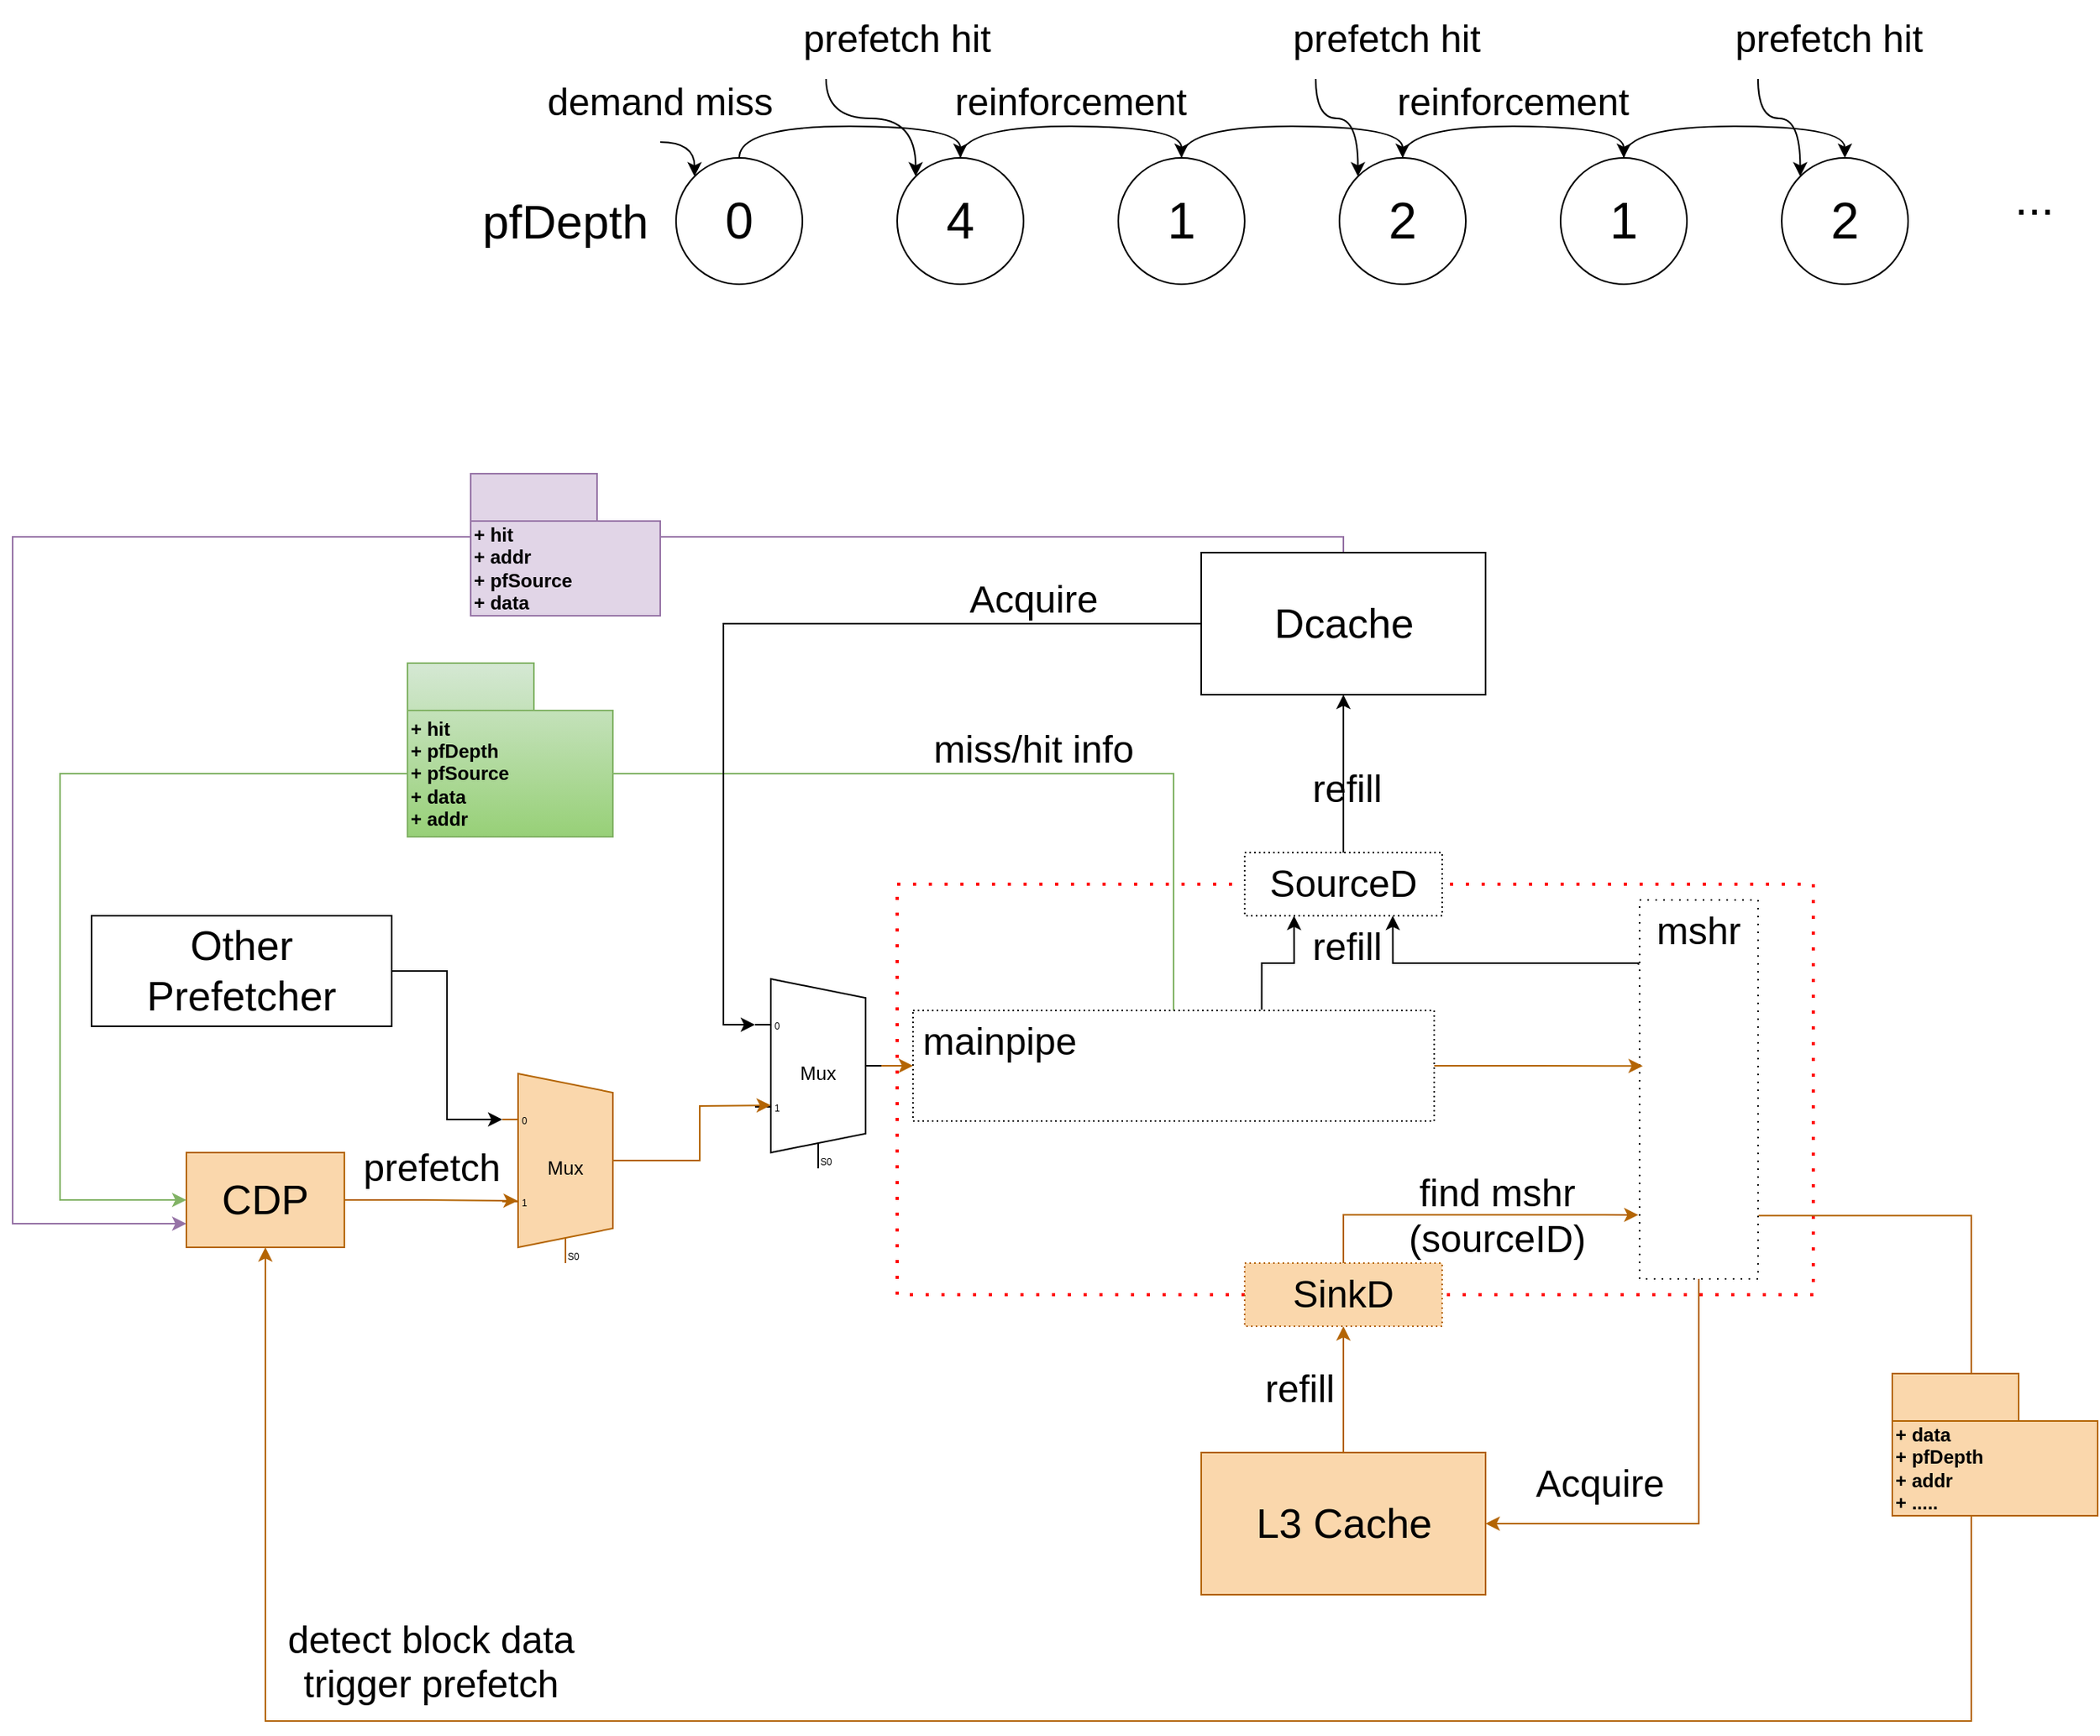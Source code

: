 <mxfile version="24.7.16">
  <diagram name="第 1 页" id="Ojd6gW_RFucvh78dmrdz">
    <mxGraphModel dx="1728" dy="915" grid="1" gridSize="10" guides="1" tooltips="1" connect="1" arrows="1" fold="1" page="1" pageScale="1" pageWidth="2339" pageHeight="3300" math="0" shadow="0">
      <root>
        <mxCell id="0" />
        <mxCell id="1" parent="0" />
        <mxCell id="DQPE6J1DFhllN8RgHGh3-11" style="edgeStyle=orthogonalEdgeStyle;rounded=0;orthogonalLoop=1;jettySize=auto;html=1;exitX=0.5;exitY=0;exitDx=0;exitDy=0;entryX=0.5;entryY=0;entryDx=0;entryDy=0;elbow=vertical;curved=1;" edge="1" parent="1" source="DQPE6J1DFhllN8RgHGh3-1" target="DQPE6J1DFhllN8RgHGh3-5">
          <mxGeometry relative="1" as="geometry" />
        </mxCell>
        <mxCell id="DQPE6J1DFhllN8RgHGh3-1" value="&lt;font style=&quot;font-size: 32px;&quot;&gt;0&lt;/font&gt;" style="ellipse;whiteSpace=wrap;html=1;aspect=fixed;" vertex="1" parent="1">
          <mxGeometry x="710" y="450" width="80" height="80" as="geometry" />
        </mxCell>
        <mxCell id="DQPE6J1DFhllN8RgHGh3-12" style="edgeStyle=orthogonalEdgeStyle;rounded=0;orthogonalLoop=1;jettySize=auto;html=1;exitX=0.5;exitY=0;exitDx=0;exitDy=0;entryX=0.5;entryY=0;entryDx=0;entryDy=0;curved=1;" edge="1" parent="1" source="DQPE6J1DFhllN8RgHGh3-5" target="DQPE6J1DFhllN8RgHGh3-6">
          <mxGeometry relative="1" as="geometry" />
        </mxCell>
        <mxCell id="DQPE6J1DFhllN8RgHGh3-5" value="&lt;font style=&quot;font-size: 32px;&quot;&gt;4&lt;/font&gt;" style="ellipse;whiteSpace=wrap;html=1;aspect=fixed;" vertex="1" parent="1">
          <mxGeometry x="850" y="450" width="80" height="80" as="geometry" />
        </mxCell>
        <mxCell id="DQPE6J1DFhllN8RgHGh3-13" style="edgeStyle=orthogonalEdgeStyle;rounded=0;orthogonalLoop=1;jettySize=auto;html=1;exitX=0.5;exitY=0;exitDx=0;exitDy=0;entryX=0.5;entryY=0;entryDx=0;entryDy=0;curved=1;" edge="1" parent="1" source="DQPE6J1DFhllN8RgHGh3-6" target="DQPE6J1DFhllN8RgHGh3-7">
          <mxGeometry relative="1" as="geometry" />
        </mxCell>
        <mxCell id="DQPE6J1DFhllN8RgHGh3-6" value="&lt;font style=&quot;font-size: 32px;&quot;&gt;1&lt;/font&gt;" style="ellipse;whiteSpace=wrap;html=1;aspect=fixed;" vertex="1" parent="1">
          <mxGeometry x="990" y="450" width="80" height="80" as="geometry" />
        </mxCell>
        <mxCell id="DQPE6J1DFhllN8RgHGh3-14" style="edgeStyle=orthogonalEdgeStyle;rounded=0;orthogonalLoop=1;jettySize=auto;html=1;exitX=0.5;exitY=0;exitDx=0;exitDy=0;entryX=0.5;entryY=0;entryDx=0;entryDy=0;curved=1;" edge="1" parent="1" source="DQPE6J1DFhllN8RgHGh3-7" target="DQPE6J1DFhllN8RgHGh3-8">
          <mxGeometry relative="1" as="geometry" />
        </mxCell>
        <mxCell id="DQPE6J1DFhllN8RgHGh3-7" value="&lt;font style=&quot;font-size: 32px;&quot;&gt;2&lt;/font&gt;" style="ellipse;whiteSpace=wrap;html=1;aspect=fixed;" vertex="1" parent="1">
          <mxGeometry x="1130" y="450" width="80" height="80" as="geometry" />
        </mxCell>
        <mxCell id="DQPE6J1DFhllN8RgHGh3-15" style="edgeStyle=orthogonalEdgeStyle;rounded=0;orthogonalLoop=1;jettySize=auto;html=1;exitX=0.5;exitY=0;exitDx=0;exitDy=0;entryX=0.5;entryY=0;entryDx=0;entryDy=0;curved=1;" edge="1" parent="1" source="DQPE6J1DFhllN8RgHGh3-8" target="DQPE6J1DFhllN8RgHGh3-9">
          <mxGeometry relative="1" as="geometry" />
        </mxCell>
        <mxCell id="DQPE6J1DFhllN8RgHGh3-8" value="&lt;font style=&quot;font-size: 32px;&quot;&gt;1&lt;/font&gt;" style="ellipse;whiteSpace=wrap;html=1;aspect=fixed;" vertex="1" parent="1">
          <mxGeometry x="1270" y="450" width="80" height="80" as="geometry" />
        </mxCell>
        <mxCell id="DQPE6J1DFhllN8RgHGh3-9" value="&lt;font style=&quot;font-size: 32px;&quot;&gt;2&lt;/font&gt;" style="ellipse;whiteSpace=wrap;html=1;aspect=fixed;" vertex="1" parent="1">
          <mxGeometry x="1410" y="450" width="80" height="80" as="geometry" />
        </mxCell>
        <mxCell id="DQPE6J1DFhllN8RgHGh3-10" value="&lt;font style=&quot;font-size: 30px;&quot;&gt;...&lt;/font&gt;" style="text;html=1;align=center;verticalAlign=middle;whiteSpace=wrap;rounded=0;" vertex="1" parent="1">
          <mxGeometry x="1540" y="460" width="60" height="30" as="geometry" />
        </mxCell>
        <mxCell id="DQPE6J1DFhllN8RgHGh3-16" value="&lt;font style=&quot;font-size: 30px;&quot;&gt;pfDepth&lt;/font&gt;" style="text;html=1;align=center;verticalAlign=middle;whiteSpace=wrap;rounded=0;" vertex="1" parent="1">
          <mxGeometry x="510" y="465" width="260" height="50" as="geometry" />
        </mxCell>
        <mxCell id="DQPE6J1DFhllN8RgHGh3-19" style="edgeStyle=orthogonalEdgeStyle;rounded=0;orthogonalLoop=1;jettySize=auto;html=1;exitX=0.5;exitY=1;exitDx=0;exitDy=0;entryX=0;entryY=0;entryDx=0;entryDy=0;curved=1;" edge="1" parent="1" source="DQPE6J1DFhllN8RgHGh3-17" target="DQPE6J1DFhllN8RgHGh3-1">
          <mxGeometry relative="1" as="geometry" />
        </mxCell>
        <mxCell id="DQPE6J1DFhllN8RgHGh3-17" value="&lt;font style=&quot;font-size: 24px;&quot;&gt;demand miss&lt;/font&gt;" style="text;html=1;align=center;verticalAlign=middle;whiteSpace=wrap;rounded=0;" vertex="1" parent="1">
          <mxGeometry x="610" y="390" width="180" height="50" as="geometry" />
        </mxCell>
        <mxCell id="DQPE6J1DFhllN8RgHGh3-21" style="edgeStyle=orthogonalEdgeStyle;rounded=0;orthogonalLoop=1;jettySize=auto;html=1;exitX=0.25;exitY=1;exitDx=0;exitDy=0;entryX=0;entryY=0;entryDx=0;entryDy=0;curved=1;" edge="1" parent="1" source="DQPE6J1DFhllN8RgHGh3-20" target="DQPE6J1DFhllN8RgHGh3-5">
          <mxGeometry relative="1" as="geometry" />
        </mxCell>
        <mxCell id="DQPE6J1DFhllN8RgHGh3-20" value="&lt;font style=&quot;font-size: 24px;&quot;&gt;prefetch hit&lt;/font&gt;" style="text;html=1;align=center;verticalAlign=middle;whiteSpace=wrap;rounded=0;" vertex="1" parent="1">
          <mxGeometry x="760" y="350" width="180" height="50" as="geometry" />
        </mxCell>
        <mxCell id="DQPE6J1DFhllN8RgHGh3-23" value="&lt;span style=&quot;font-size: 24px;&quot;&gt;reinforcement&lt;/span&gt;" style="text;html=1;align=center;verticalAlign=middle;whiteSpace=wrap;rounded=0;" vertex="1" parent="1">
          <mxGeometry x="870" y="390" width="180" height="50" as="geometry" />
        </mxCell>
        <mxCell id="DQPE6J1DFhllN8RgHGh3-25" style="edgeStyle=orthogonalEdgeStyle;rounded=0;orthogonalLoop=1;jettySize=auto;html=1;exitX=0.25;exitY=1;exitDx=0;exitDy=0;entryX=0;entryY=0;entryDx=0;entryDy=0;curved=1;" edge="1" parent="1" source="DQPE6J1DFhllN8RgHGh3-24" target="DQPE6J1DFhllN8RgHGh3-7">
          <mxGeometry relative="1" as="geometry" />
        </mxCell>
        <mxCell id="DQPE6J1DFhllN8RgHGh3-24" value="&lt;font style=&quot;font-size: 24px;&quot;&gt;prefetch hit&lt;/font&gt;" style="text;html=1;align=center;verticalAlign=middle;whiteSpace=wrap;rounded=0;" vertex="1" parent="1">
          <mxGeometry x="1070" y="350" width="180" height="50" as="geometry" />
        </mxCell>
        <mxCell id="DQPE6J1DFhllN8RgHGh3-26" value="&lt;span style=&quot;font-size: 24px;&quot;&gt;reinforcement&lt;/span&gt;" style="text;html=1;align=center;verticalAlign=middle;whiteSpace=wrap;rounded=0;" vertex="1" parent="1">
          <mxGeometry x="1150" y="390" width="180" height="50" as="geometry" />
        </mxCell>
        <mxCell id="DQPE6J1DFhllN8RgHGh3-28" style="edgeStyle=orthogonalEdgeStyle;rounded=0;orthogonalLoop=1;jettySize=auto;html=1;exitX=0.25;exitY=1;exitDx=0;exitDy=0;entryX=0;entryY=0;entryDx=0;entryDy=0;curved=1;" edge="1" parent="1" source="DQPE6J1DFhllN8RgHGh3-27" target="DQPE6J1DFhllN8RgHGh3-9">
          <mxGeometry relative="1" as="geometry" />
        </mxCell>
        <mxCell id="DQPE6J1DFhllN8RgHGh3-27" value="&lt;font style=&quot;font-size: 24px;&quot;&gt;prefetch hit&lt;/font&gt;" style="text;html=1;align=center;verticalAlign=middle;whiteSpace=wrap;rounded=0;" vertex="1" parent="1">
          <mxGeometry x="1350" y="350" width="180" height="50" as="geometry" />
        </mxCell>
        <mxCell id="DQPE6J1DFhllN8RgHGh3-29" value="&lt;font style=&quot;font-size: 26px;&quot;&gt;CDP&lt;/font&gt;" style="rounded=0;whiteSpace=wrap;html=1;fillColor=#fad7ac;strokeColor=#b46504;" vertex="1" parent="1">
          <mxGeometry x="400" y="1080" width="100" height="60" as="geometry" />
        </mxCell>
        <mxCell id="DQPE6J1DFhllN8RgHGh3-30" value="" style="rounded=0;whiteSpace=wrap;html=1;fillColor=none;dashed=1;dashPattern=1 4;fontStyle=1;strokeWidth=2;strokeColor=#FF0000;" vertex="1" parent="1">
          <mxGeometry x="850" y="910" width="580" height="260" as="geometry" />
        </mxCell>
        <mxCell id="DQPE6J1DFhllN8RgHGh3-71" style="edgeStyle=orthogonalEdgeStyle;rounded=0;orthogonalLoop=1;jettySize=auto;html=1;exitX=0.5;exitY=0;exitDx=0;exitDy=0;entryX=0;entryY=0.75;entryDx=0;entryDy=0;fillColor=#e1d5e7;strokeColor=#9673a6;" edge="1" parent="1" source="DQPE6J1DFhllN8RgHGh3-31" target="DQPE6J1DFhllN8RgHGh3-29">
          <mxGeometry relative="1" as="geometry">
            <Array as="points">
              <mxPoint x="1133" y="690" />
              <mxPoint x="290" y="690" />
              <mxPoint x="290" y="1125" />
            </Array>
          </mxGeometry>
        </mxCell>
        <mxCell id="DQPE6J1DFhllN8RgHGh3-31" value="&lt;font style=&quot;font-size: 26px;&quot;&gt;Dcache&lt;/font&gt;" style="rounded=0;whiteSpace=wrap;html=1;" vertex="1" parent="1">
          <mxGeometry x="1042.5" y="700" width="180" height="90" as="geometry" />
        </mxCell>
        <mxCell id="DQPE6J1DFhllN8RgHGh3-50" style="edgeStyle=orthogonalEdgeStyle;rounded=0;orthogonalLoop=1;jettySize=auto;html=1;entryX=0.5;entryY=1;entryDx=0;entryDy=0;fillColor=#fad7ac;strokeColor=#b46504;" edge="1" parent="1" source="DQPE6J1DFhllN8RgHGh3-33" target="DQPE6J1DFhllN8RgHGh3-49">
          <mxGeometry relative="1" as="geometry" />
        </mxCell>
        <mxCell id="DQPE6J1DFhllN8RgHGh3-33" value="&lt;font style=&quot;font-size: 26px;&quot;&gt;L3 Cache&lt;/font&gt;" style="rounded=0;whiteSpace=wrap;html=1;fillColor=#fad7ac;strokeColor=#b46504;" vertex="1" parent="1">
          <mxGeometry x="1042.5" y="1270" width="180" height="90" as="geometry" />
        </mxCell>
        <mxCell id="DQPE6J1DFhllN8RgHGh3-59" style="edgeStyle=orthogonalEdgeStyle;rounded=0;orthogonalLoop=1;jettySize=auto;html=1;exitX=0.5;exitY=0;exitDx=0;exitDy=0;entryX=0;entryY=0.5;entryDx=0;entryDy=0;fillColor=#d5e8d4;strokeColor=#82b366;gradientColor=#97d077;" edge="1" parent="1" source="DQPE6J1DFhllN8RgHGh3-34" target="DQPE6J1DFhllN8RgHGh3-29">
          <mxGeometry relative="1" as="geometry">
            <Array as="points">
              <mxPoint x="1025" y="840" />
              <mxPoint x="320" y="840" />
              <mxPoint x="320" y="1110" />
            </Array>
          </mxGeometry>
        </mxCell>
        <mxCell id="DQPE6J1DFhllN8RgHGh3-68" style="edgeStyle=orthogonalEdgeStyle;rounded=0;orthogonalLoop=1;jettySize=auto;html=1;exitX=0.669;exitY=-0.008;exitDx=0;exitDy=0;entryX=0.25;entryY=1;entryDx=0;entryDy=0;exitPerimeter=0;" edge="1" parent="1" source="DQPE6J1DFhllN8RgHGh3-34" target="DQPE6J1DFhllN8RgHGh3-64">
          <mxGeometry relative="1" as="geometry">
            <Array as="points">
              <mxPoint x="1081" y="960" />
              <mxPoint x="1101" y="960" />
            </Array>
          </mxGeometry>
        </mxCell>
        <mxCell id="DQPE6J1DFhllN8RgHGh3-34" value="" style="rounded=0;whiteSpace=wrap;html=1;dashed=1;dashPattern=1 2;fillColor=none;" vertex="1" parent="1">
          <mxGeometry x="860" y="990" width="330" height="70" as="geometry" />
        </mxCell>
        <mxCell id="DQPE6J1DFhllN8RgHGh3-54" style="edgeStyle=orthogonalEdgeStyle;rounded=0;orthogonalLoop=1;jettySize=auto;html=1;exitX=1.004;exitY=0.833;exitDx=0;exitDy=0;entryX=0.5;entryY=1;entryDx=0;entryDy=0;exitPerimeter=0;fillColor=#fad7ac;strokeColor=#b46504;" edge="1" parent="1" source="DQPE6J1DFhllN8RgHGh3-35" target="DQPE6J1DFhllN8RgHGh3-29">
          <mxGeometry relative="1" as="geometry">
            <Array as="points">
              <mxPoint x="1530" y="1120" />
              <mxPoint x="1530" y="1440" />
              <mxPoint x="450" y="1440" />
            </Array>
          </mxGeometry>
        </mxCell>
        <mxCell id="DQPE6J1DFhllN8RgHGh3-67" style="edgeStyle=orthogonalEdgeStyle;rounded=0;orthogonalLoop=1;jettySize=auto;html=1;exitX=-0.01;exitY=0.171;exitDx=0;exitDy=0;entryX=0.75;entryY=1;entryDx=0;entryDy=0;exitPerimeter=0;" edge="1" parent="1" source="DQPE6J1DFhllN8RgHGh3-35" target="DQPE6J1DFhllN8RgHGh3-64">
          <mxGeometry relative="1" as="geometry">
            <Array as="points">
              <mxPoint x="1319" y="960" />
              <mxPoint x="1164" y="960" />
            </Array>
          </mxGeometry>
        </mxCell>
        <mxCell id="DQPE6J1DFhllN8RgHGh3-74" style="edgeStyle=orthogonalEdgeStyle;rounded=0;orthogonalLoop=1;jettySize=auto;html=1;exitX=0.5;exitY=1;exitDx=0;exitDy=0;entryX=1;entryY=0.5;entryDx=0;entryDy=0;fillColor=#fad7ac;strokeColor=#b46504;" edge="1" parent="1" source="DQPE6J1DFhllN8RgHGh3-35" target="DQPE6J1DFhllN8RgHGh3-33">
          <mxGeometry relative="1" as="geometry" />
        </mxCell>
        <mxCell id="DQPE6J1DFhllN8RgHGh3-35" value="" style="rounded=0;whiteSpace=wrap;html=1;dashed=1;dashPattern=1 4;fillColor=none;" vertex="1" parent="1">
          <mxGeometry x="1320" y="920" width="75" height="240" as="geometry" />
        </mxCell>
        <mxCell id="DQPE6J1DFhllN8RgHGh3-36" value="&lt;font style=&quot;font-size: 24px;&quot;&gt;mainpipe&lt;/font&gt;" style="text;html=1;align=center;verticalAlign=middle;whiteSpace=wrap;rounded=0;" vertex="1" parent="1">
          <mxGeometry x="860" y="990" width="110" height="40" as="geometry" />
        </mxCell>
        <mxCell id="DQPE6J1DFhllN8RgHGh3-37" value="&lt;font style=&quot;font-size: 24px;&quot;&gt;mshr&lt;/font&gt;" style="text;html=1;align=center;verticalAlign=middle;whiteSpace=wrap;rounded=0;" vertex="1" parent="1">
          <mxGeometry x="1301.25" y="920" width="112.5" height="40" as="geometry" />
        </mxCell>
        <mxCell id="DQPE6J1DFhllN8RgHGh3-43" style="edgeStyle=orthogonalEdgeStyle;rounded=0;orthogonalLoop=1;jettySize=auto;html=1;exitX=1;exitY=0.5;exitDx=0;exitDy=-5;exitPerimeter=0;entryX=0;entryY=0.5;entryDx=0;entryDy=0;fillColor=#fad7ac;strokeColor=#b46504;" edge="1" parent="1" source="DQPE6J1DFhllN8RgHGh3-38" target="DQPE6J1DFhllN8RgHGh3-34">
          <mxGeometry relative="1" as="geometry" />
        </mxCell>
        <mxCell id="DQPE6J1DFhllN8RgHGh3-38" value="Mux" style="shadow=0;dashed=0;align=center;html=1;strokeWidth=1;shape=mxgraph.electrical.abstract.mux2;whiteSpace=wrap;" vertex="1" parent="1">
          <mxGeometry x="760" y="970" width="80" height="120" as="geometry" />
        </mxCell>
        <mxCell id="DQPE6J1DFhllN8RgHGh3-41" style="edgeStyle=orthogonalEdgeStyle;rounded=0;orthogonalLoop=1;jettySize=auto;html=1;exitX=0;exitY=0.5;exitDx=0;exitDy=0;entryX=0;entryY=0.217;entryDx=0;entryDy=3;entryPerimeter=0;" edge="1" parent="1" source="DQPE6J1DFhllN8RgHGh3-31" target="DQPE6J1DFhllN8RgHGh3-38">
          <mxGeometry relative="1" as="geometry" />
        </mxCell>
        <mxCell id="DQPE6J1DFhllN8RgHGh3-44" value="Mux" style="shadow=0;dashed=0;align=center;html=1;strokeWidth=1;shape=mxgraph.electrical.abstract.mux2;whiteSpace=wrap;fillColor=#fad7ac;strokeColor=#b46504;" vertex="1" parent="1">
          <mxGeometry x="600" y="1030" width="80" height="120" as="geometry" />
        </mxCell>
        <mxCell id="DQPE6J1DFhllN8RgHGh3-45" style="edgeStyle=orthogonalEdgeStyle;rounded=0;orthogonalLoop=1;jettySize=auto;html=1;exitX=1;exitY=0.5;exitDx=0;exitDy=0;entryX=0.122;entryY=0.671;entryDx=0;entryDy=0;entryPerimeter=0;fillColor=#fad7ac;strokeColor=#b46504;" edge="1" parent="1" source="DQPE6J1DFhllN8RgHGh3-29" target="DQPE6J1DFhllN8RgHGh3-44">
          <mxGeometry relative="1" as="geometry" />
        </mxCell>
        <mxCell id="DQPE6J1DFhllN8RgHGh3-46" value="&lt;font style=&quot;font-size: 26px;&quot;&gt;Other Prefetcher&lt;/font&gt;" style="rounded=0;whiteSpace=wrap;html=1;" vertex="1" parent="1">
          <mxGeometry x="340" y="930" width="190" height="70" as="geometry" />
        </mxCell>
        <mxCell id="DQPE6J1DFhllN8RgHGh3-47" style="edgeStyle=orthogonalEdgeStyle;rounded=0;orthogonalLoop=1;jettySize=auto;html=1;exitX=1;exitY=0.5;exitDx=0;exitDy=0;entryX=0;entryY=0.217;entryDx=0;entryDy=3;entryPerimeter=0;" edge="1" parent="1" source="DQPE6J1DFhllN8RgHGh3-46" target="DQPE6J1DFhllN8RgHGh3-44">
          <mxGeometry relative="1" as="geometry" />
        </mxCell>
        <mxCell id="DQPE6J1DFhllN8RgHGh3-48" style="edgeStyle=orthogonalEdgeStyle;rounded=0;orthogonalLoop=1;jettySize=auto;html=1;exitX=1;exitY=0.5;exitDx=0;exitDy=-5;exitPerimeter=0;fillColor=#fad7ac;strokeColor=#b46504;" edge="1" parent="1" source="DQPE6J1DFhllN8RgHGh3-44">
          <mxGeometry relative="1" as="geometry">
            <mxPoint x="770" y="1050" as="targetPoint" />
          </mxGeometry>
        </mxCell>
        <mxCell id="DQPE6J1DFhllN8RgHGh3-49" value="&lt;font style=&quot;font-size: 24px;&quot;&gt;SinkD&lt;/font&gt;" style="rounded=0;whiteSpace=wrap;html=1;dashed=1;dashPattern=1 2;fillColor=#fad7ac;strokeColor=#b46504;" vertex="1" parent="1">
          <mxGeometry x="1070" y="1150" width="125" height="40" as="geometry" />
        </mxCell>
        <mxCell id="DQPE6J1DFhllN8RgHGh3-51" value="&lt;font style=&quot;font-size: 24px;&quot;&gt;refill&lt;/font&gt;" style="text;html=1;align=center;verticalAlign=middle;whiteSpace=wrap;rounded=0;" vertex="1" parent="1">
          <mxGeometry x="1050" y="1210" width="110" height="40" as="geometry" />
        </mxCell>
        <mxCell id="DQPE6J1DFhllN8RgHGh3-52" style="edgeStyle=orthogonalEdgeStyle;rounded=0;orthogonalLoop=1;jettySize=auto;html=1;exitX=0.5;exitY=0;exitDx=0;exitDy=0;entryX=-0.01;entryY=0.831;entryDx=0;entryDy=0;entryPerimeter=0;fillColor=#fad7ac;strokeColor=#b46504;" edge="1" parent="1" source="DQPE6J1DFhllN8RgHGh3-49" target="DQPE6J1DFhllN8RgHGh3-35">
          <mxGeometry relative="1" as="geometry" />
        </mxCell>
        <mxCell id="DQPE6J1DFhllN8RgHGh3-53" value="&lt;font style=&quot;font-size: 24px;&quot;&gt;find mshr (sourceID)&lt;/font&gt;" style="text;html=1;align=center;verticalAlign=middle;whiteSpace=wrap;rounded=0;" vertex="1" parent="1">
          <mxGeometry x="1170" y="1090" width="120" height="60" as="geometry" />
        </mxCell>
        <mxCell id="DQPE6J1DFhllN8RgHGh3-56" value="+ data&lt;div&gt;+ pfDepth&lt;/div&gt;&lt;div&gt;+ addr&lt;/div&gt;&lt;div&gt;+ .....&lt;/div&gt;" style="shape=folder;fontStyle=1;tabWidth=80;tabHeight=30;tabPosition=left;html=1;boundedLbl=1;whiteSpace=wrap;align=left;fillColor=#fad7ac;strokeColor=#b46504;" vertex="1" parent="1">
          <mxGeometry x="1480" y="1220" width="130" height="90" as="geometry" />
        </mxCell>
        <mxCell id="DQPE6J1DFhllN8RgHGh3-57" value="&lt;font style=&quot;font-size: 24px;&quot;&gt;detect block data&lt;/font&gt;&lt;div&gt;&lt;span style=&quot;font-size: 24px;&quot;&gt;trigger prefetch&lt;br&gt;&lt;/span&gt;&lt;div&gt;&lt;br&gt;&lt;/div&gt;&lt;/div&gt;" style="text;html=1;align=center;verticalAlign=middle;whiteSpace=wrap;rounded=0;" vertex="1" parent="1">
          <mxGeometry x="450" y="1380" width="210" height="60" as="geometry" />
        </mxCell>
        <mxCell id="DQPE6J1DFhllN8RgHGh3-60" value="+ hit&lt;div&gt;+ pfDepth&lt;/div&gt;&lt;div&gt;+ pfSource&lt;/div&gt;&lt;div&gt;+ data&lt;/div&gt;&lt;div&gt;+ addr&lt;/div&gt;" style="shape=folder;fontStyle=1;tabWidth=80;tabHeight=30;tabPosition=left;html=1;boundedLbl=1;whiteSpace=wrap;align=left;fillColor=#d5e8d4;strokeColor=#82b366;gradientColor=#97d077;" vertex="1" parent="1">
          <mxGeometry x="540" y="770" width="130" height="110" as="geometry" />
        </mxCell>
        <mxCell id="DQPE6J1DFhllN8RgHGh3-62" value="&lt;font style=&quot;font-size: 24px;&quot;&gt;miss/hit info&lt;/font&gt;" style="text;html=1;align=center;verticalAlign=middle;whiteSpace=wrap;rounded=0;" vertex="1" parent="1">
          <mxGeometry x="860" y="805" width="152.5" height="40" as="geometry" />
        </mxCell>
        <mxCell id="DQPE6J1DFhllN8RgHGh3-63" style="edgeStyle=orthogonalEdgeStyle;rounded=0;orthogonalLoop=1;jettySize=auto;html=1;exitX=1;exitY=0.5;exitDx=0;exitDy=0;entryX=0.027;entryY=0.438;entryDx=0;entryDy=0;entryPerimeter=0;fillColor=#fad7ac;strokeColor=#b46504;" edge="1" parent="1" source="DQPE6J1DFhllN8RgHGh3-34" target="DQPE6J1DFhllN8RgHGh3-35">
          <mxGeometry relative="1" as="geometry" />
        </mxCell>
        <mxCell id="DQPE6J1DFhllN8RgHGh3-66" style="edgeStyle=orthogonalEdgeStyle;rounded=0;orthogonalLoop=1;jettySize=auto;html=1;exitX=0.5;exitY=0;exitDx=0;exitDy=0;entryX=0.5;entryY=1;entryDx=0;entryDy=0;" edge="1" parent="1" source="DQPE6J1DFhllN8RgHGh3-64" target="DQPE6J1DFhllN8RgHGh3-31">
          <mxGeometry relative="1" as="geometry" />
        </mxCell>
        <mxCell id="DQPE6J1DFhllN8RgHGh3-64" value="&lt;font style=&quot;font-size: 24px;&quot;&gt;SourceD&lt;/font&gt;" style="rounded=0;whiteSpace=wrap;html=1;dashed=1;dashPattern=1 2;fillColor=default;" vertex="1" parent="1">
          <mxGeometry x="1070" y="890" width="125" height="40" as="geometry" />
        </mxCell>
        <mxCell id="DQPE6J1DFhllN8RgHGh3-69" value="&lt;font style=&quot;font-size: 24px;&quot;&gt;refill&lt;/font&gt;" style="text;html=1;align=center;verticalAlign=middle;whiteSpace=wrap;rounded=0;" vertex="1" parent="1">
          <mxGeometry x="1080" y="930" width="110" height="40" as="geometry" />
        </mxCell>
        <mxCell id="DQPE6J1DFhllN8RgHGh3-70" value="&lt;font style=&quot;font-size: 24px;&quot;&gt;refill&lt;/font&gt;" style="text;html=1;align=center;verticalAlign=middle;whiteSpace=wrap;rounded=0;" vertex="1" parent="1">
          <mxGeometry x="1080" y="830" width="110" height="40" as="geometry" />
        </mxCell>
        <mxCell id="DQPE6J1DFhllN8RgHGh3-72" value="+ hit&lt;div&gt;+ addr&lt;/div&gt;&lt;div&gt;+ pfSource&lt;/div&gt;&lt;div&gt;+ data&lt;/div&gt;" style="shape=folder;fontStyle=1;tabWidth=80;tabHeight=30;tabPosition=left;html=1;boundedLbl=1;whiteSpace=wrap;align=left;fillColor=#e1d5e7;strokeColor=#9673a6;" vertex="1" parent="1">
          <mxGeometry x="580" y="650" width="120" height="90" as="geometry" />
        </mxCell>
        <mxCell id="DQPE6J1DFhllN8RgHGh3-75" value="&lt;span style=&quot;font-size: 24px;&quot;&gt;Acquire&lt;/span&gt;" style="text;html=1;align=center;verticalAlign=middle;whiteSpace=wrap;rounded=0;" vertex="1" parent="1">
          <mxGeometry x="1240" y="1270" width="110" height="40" as="geometry" />
        </mxCell>
        <mxCell id="DQPE6J1DFhllN8RgHGh3-76" value="&lt;span style=&quot;font-size: 24px;&quot;&gt;Acquire&lt;/span&gt;" style="text;html=1;align=center;verticalAlign=middle;whiteSpace=wrap;rounded=0;" vertex="1" parent="1">
          <mxGeometry x="860" y="710" width="152.5" height="40" as="geometry" />
        </mxCell>
        <mxCell id="DQPE6J1DFhllN8RgHGh3-77" value="&lt;span style=&quot;font-size: 24px;&quot;&gt;prefetch&lt;/span&gt;" style="text;html=1;align=center;verticalAlign=middle;whiteSpace=wrap;rounded=0;" vertex="1" parent="1">
          <mxGeometry x="478.75" y="1070" width="152.5" height="40" as="geometry" />
        </mxCell>
      </root>
    </mxGraphModel>
  </diagram>
</mxfile>
